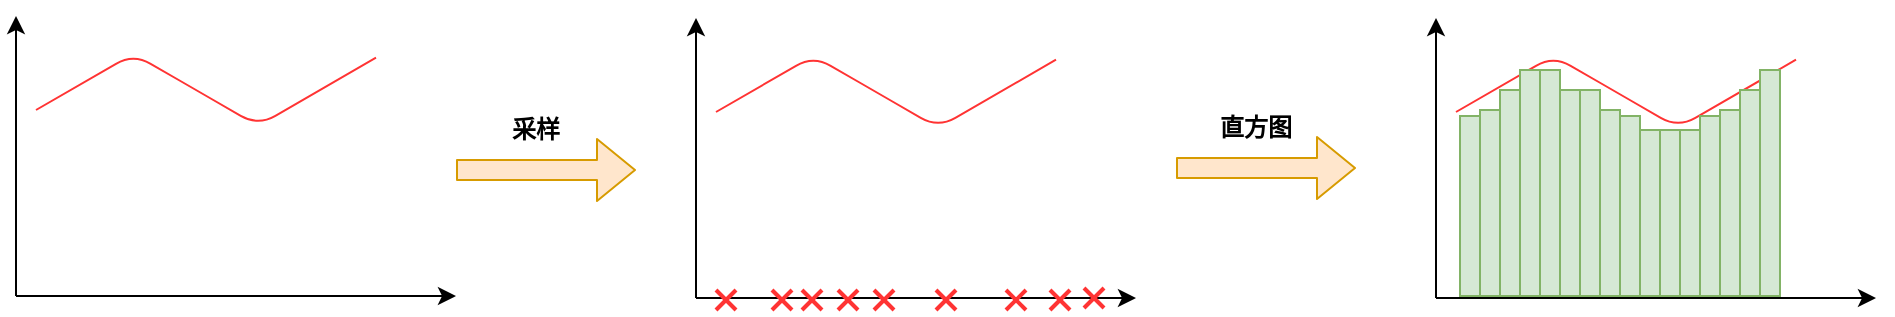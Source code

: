 <mxfile version="12.9.9" type="device"><diagram id="ej9k0pYqWvy9n_POO2WK" name="Page-1"><mxGraphModel dx="865" dy="457" grid="1" gridSize="10" guides="1" tooltips="1" connect="1" arrows="1" fold="1" page="1" pageScale="1" pageWidth="827" pageHeight="1169" math="0" shadow="0"><root><mxCell id="0"/><mxCell id="1" parent="0"/><mxCell id="yJ52uNbNh7vo-PnyE5fF-2" value="" style="endArrow=classic;html=1;" edge="1" parent="1"><mxGeometry width="50" height="50" relative="1" as="geometry"><mxPoint x="40" y="183" as="sourcePoint"/><mxPoint x="40" y="43" as="targetPoint"/></mxGeometry></mxCell><mxCell id="yJ52uNbNh7vo-PnyE5fF-3" value="" style="endArrow=classic;html=1;" edge="1" parent="1"><mxGeometry width="50" height="50" relative="1" as="geometry"><mxPoint x="40" y="183" as="sourcePoint"/><mxPoint x="260" y="183" as="targetPoint"/></mxGeometry></mxCell><mxCell id="yJ52uNbNh7vo-PnyE5fF-4" value="" style="endArrow=none;html=1;edgeStyle=isometricEdgeStyle;fillColor=#e51400;strokeColor=#FF3333;" edge="1" parent="1"><mxGeometry width="50" height="50" relative="1" as="geometry"><mxPoint x="50" y="90" as="sourcePoint"/><mxPoint x="220" y="63.87" as="targetPoint"/><Array as="points"><mxPoint x="130" y="80"/></Array></mxGeometry></mxCell><mxCell id="yJ52uNbNh7vo-PnyE5fF-5" value="" style="shape=flexArrow;endArrow=classic;html=1;strokeColor=#d79b00;fillColor=#ffe6cc;" edge="1" parent="1"><mxGeometry width="50" height="50" relative="1" as="geometry"><mxPoint x="260" y="120" as="sourcePoint"/><mxPoint x="350" y="120" as="targetPoint"/></mxGeometry></mxCell><mxCell id="yJ52uNbNh7vo-PnyE5fF-6" value="采样" style="text;html=1;strokeColor=none;fillColor=none;align=center;verticalAlign=middle;whiteSpace=wrap;rounded=0;fontStyle=1" vertex="1" parent="1"><mxGeometry x="280" y="90" width="40" height="20" as="geometry"/></mxCell><mxCell id="yJ52uNbNh7vo-PnyE5fF-7" value="" style="endArrow=classic;html=1;" edge="1" parent="1"><mxGeometry width="50" height="50" relative="1" as="geometry"><mxPoint x="380" y="184" as="sourcePoint"/><mxPoint x="380" y="44" as="targetPoint"/></mxGeometry></mxCell><mxCell id="yJ52uNbNh7vo-PnyE5fF-8" value="" style="endArrow=classic;html=1;" edge="1" parent="1"><mxGeometry width="50" height="50" relative="1" as="geometry"><mxPoint x="380" y="184" as="sourcePoint"/><mxPoint x="600" y="184" as="targetPoint"/></mxGeometry></mxCell><mxCell id="yJ52uNbNh7vo-PnyE5fF-14" value="" style="endArrow=none;html=1;strokeColor=#FF3333;fontStyle=1;strokeWidth=2;" edge="1" parent="1"><mxGeometry width="50" height="50" relative="1" as="geometry"><mxPoint x="400" y="180" as="sourcePoint"/><mxPoint x="390" y="190" as="targetPoint"/></mxGeometry></mxCell><mxCell id="yJ52uNbNh7vo-PnyE5fF-15" value="" style="endArrow=none;html=1;strokeColor=#FF3333;fontStyle=1;strokeWidth=2;" edge="1" parent="1"><mxGeometry width="50" height="50" relative="1" as="geometry"><mxPoint x="390" y="180" as="sourcePoint"/><mxPoint x="400" y="190" as="targetPoint"/></mxGeometry></mxCell><mxCell id="yJ52uNbNh7vo-PnyE5fF-16" value="" style="endArrow=none;html=1;strokeColor=#FF3333;fontStyle=1;strokeWidth=2;" edge="1" parent="1"><mxGeometry width="50" height="50" relative="1" as="geometry"><mxPoint x="428" y="180" as="sourcePoint"/><mxPoint x="418" y="190" as="targetPoint"/></mxGeometry></mxCell><mxCell id="yJ52uNbNh7vo-PnyE5fF-17" value="" style="endArrow=none;html=1;strokeColor=#FF3333;fontStyle=1;strokeWidth=2;" edge="1" parent="1"><mxGeometry width="50" height="50" relative="1" as="geometry"><mxPoint x="418" y="180" as="sourcePoint"/><mxPoint x="428" y="190" as="targetPoint"/></mxGeometry></mxCell><mxCell id="yJ52uNbNh7vo-PnyE5fF-19" value="" style="endArrow=none;html=1;strokeColor=#FF3333;fontStyle=1;strokeWidth=2;" edge="1" parent="1"><mxGeometry width="50" height="50" relative="1" as="geometry"><mxPoint x="433" y="180" as="sourcePoint"/><mxPoint x="443" y="190" as="targetPoint"/></mxGeometry></mxCell><mxCell id="yJ52uNbNh7vo-PnyE5fF-20" value="" style="endArrow=none;html=1;strokeColor=#FF3333;fontStyle=1;strokeWidth=2;" edge="1" parent="1"><mxGeometry width="50" height="50" relative="1" as="geometry"><mxPoint x="443" y="180" as="sourcePoint"/><mxPoint x="433" y="190" as="targetPoint"/></mxGeometry></mxCell><mxCell id="yJ52uNbNh7vo-PnyE5fF-21" value="" style="endArrow=none;html=1;strokeColor=#FF3333;fontStyle=1;strokeWidth=2;" edge="1" parent="1"><mxGeometry width="50" height="50" relative="1" as="geometry"><mxPoint x="451" y="180" as="sourcePoint"/><mxPoint x="461" y="190" as="targetPoint"/></mxGeometry></mxCell><mxCell id="yJ52uNbNh7vo-PnyE5fF-22" value="" style="endArrow=none;html=1;strokeColor=#FF3333;fontStyle=1;strokeWidth=2;" edge="1" parent="1"><mxGeometry width="50" height="50" relative="1" as="geometry"><mxPoint x="461" y="180" as="sourcePoint"/><mxPoint x="451" y="190" as="targetPoint"/></mxGeometry></mxCell><mxCell id="yJ52uNbNh7vo-PnyE5fF-23" value="" style="endArrow=none;html=1;strokeColor=#FF3333;fontStyle=1;strokeWidth=2;" edge="1" parent="1"><mxGeometry width="50" height="50" relative="1" as="geometry"><mxPoint x="469" y="180" as="sourcePoint"/><mxPoint x="479" y="190" as="targetPoint"/></mxGeometry></mxCell><mxCell id="yJ52uNbNh7vo-PnyE5fF-24" value="" style="endArrow=none;html=1;strokeColor=#FF3333;fontStyle=1;strokeWidth=2;" edge="1" parent="1"><mxGeometry width="50" height="50" relative="1" as="geometry"><mxPoint x="479" y="180" as="sourcePoint"/><mxPoint x="469" y="190" as="targetPoint"/></mxGeometry></mxCell><mxCell id="yJ52uNbNh7vo-PnyE5fF-25" value="" style="endArrow=none;html=1;strokeColor=#FF3333;fontStyle=1;strokeWidth=2;" edge="1" parent="1"><mxGeometry width="50" height="50" relative="1" as="geometry"><mxPoint x="500" y="180" as="sourcePoint"/><mxPoint x="510" y="190" as="targetPoint"/></mxGeometry></mxCell><mxCell id="yJ52uNbNh7vo-PnyE5fF-26" value="" style="endArrow=none;html=1;strokeColor=#FF3333;fontStyle=1;strokeWidth=2;" edge="1" parent="1"><mxGeometry width="50" height="50" relative="1" as="geometry"><mxPoint x="510" y="180" as="sourcePoint"/><mxPoint x="500" y="190" as="targetPoint"/></mxGeometry></mxCell><mxCell id="yJ52uNbNh7vo-PnyE5fF-27" value="" style="endArrow=none;html=1;strokeColor=#FF3333;fontStyle=1;strokeWidth=2;" edge="1" parent="1"><mxGeometry width="50" height="50" relative="1" as="geometry"><mxPoint x="535" y="180" as="sourcePoint"/><mxPoint x="545" y="190" as="targetPoint"/></mxGeometry></mxCell><mxCell id="yJ52uNbNh7vo-PnyE5fF-28" value="" style="endArrow=none;html=1;strokeColor=#FF3333;fontStyle=1;strokeWidth=2;" edge="1" parent="1"><mxGeometry width="50" height="50" relative="1" as="geometry"><mxPoint x="545" y="180" as="sourcePoint"/><mxPoint x="535" y="190" as="targetPoint"/></mxGeometry></mxCell><mxCell id="yJ52uNbNh7vo-PnyE5fF-29" value="" style="endArrow=none;html=1;strokeColor=#FF3333;fontStyle=1;strokeWidth=2;" edge="1" parent="1"><mxGeometry width="50" height="50" relative="1" as="geometry"><mxPoint x="574" y="179" as="sourcePoint"/><mxPoint x="584" y="189" as="targetPoint"/></mxGeometry></mxCell><mxCell id="yJ52uNbNh7vo-PnyE5fF-30" value="" style="endArrow=none;html=1;strokeColor=#FF3333;fontStyle=1;strokeWidth=2;" edge="1" parent="1"><mxGeometry width="50" height="50" relative="1" as="geometry"><mxPoint x="584" y="179" as="sourcePoint"/><mxPoint x="574" y="189" as="targetPoint"/></mxGeometry></mxCell><mxCell id="yJ52uNbNh7vo-PnyE5fF-31" value="" style="endArrow=none;html=1;strokeColor=#FF3333;fontStyle=1;strokeWidth=2;" edge="1" parent="1"><mxGeometry width="50" height="50" relative="1" as="geometry"><mxPoint x="557" y="180" as="sourcePoint"/><mxPoint x="567" y="190" as="targetPoint"/></mxGeometry></mxCell><mxCell id="yJ52uNbNh7vo-PnyE5fF-32" value="" style="endArrow=none;html=1;strokeColor=#FF3333;fontStyle=1;strokeWidth=2;" edge="1" parent="1"><mxGeometry width="50" height="50" relative="1" as="geometry"><mxPoint x="567" y="180" as="sourcePoint"/><mxPoint x="557" y="190" as="targetPoint"/></mxGeometry></mxCell><mxCell id="yJ52uNbNh7vo-PnyE5fF-33" value="" style="shape=flexArrow;endArrow=classic;html=1;strokeColor=#d79b00;fillColor=#ffe6cc;" edge="1" parent="1"><mxGeometry width="50" height="50" relative="1" as="geometry"><mxPoint x="620" y="119" as="sourcePoint"/><mxPoint x="710" y="119" as="targetPoint"/></mxGeometry></mxCell><mxCell id="yJ52uNbNh7vo-PnyE5fF-34" value="直方图" style="text;html=1;strokeColor=none;fillColor=none;align=center;verticalAlign=middle;whiteSpace=wrap;rounded=0;fontStyle=1" vertex="1" parent="1"><mxGeometry x="640" y="89" width="40" height="20" as="geometry"/></mxCell><mxCell id="yJ52uNbNh7vo-PnyE5fF-35" value="" style="endArrow=classic;html=1;" edge="1" parent="1"><mxGeometry width="50" height="50" relative="1" as="geometry"><mxPoint x="750" y="184" as="sourcePoint"/><mxPoint x="750" y="44" as="targetPoint"/></mxGeometry></mxCell><mxCell id="yJ52uNbNh7vo-PnyE5fF-36" value="" style="endArrow=classic;html=1;" edge="1" parent="1"><mxGeometry width="50" height="50" relative="1" as="geometry"><mxPoint x="750" y="184" as="sourcePoint"/><mxPoint x="970" y="184" as="targetPoint"/></mxGeometry></mxCell><mxCell id="yJ52uNbNh7vo-PnyE5fF-37" value="" style="endArrow=none;html=1;edgeStyle=isometricEdgeStyle;fillColor=#e51400;strokeColor=#FF3333;" edge="1" parent="1"><mxGeometry width="50" height="50" relative="1" as="geometry"><mxPoint x="760" y="91" as="sourcePoint"/><mxPoint x="930" y="64.87" as="targetPoint"/><Array as="points"><mxPoint x="840" y="81"/></Array></mxGeometry></mxCell><mxCell id="yJ52uNbNh7vo-PnyE5fF-38" value="" style="rounded=0;whiteSpace=wrap;html=1;fillColor=#d5e8d4;strokeColor=#82b366;" vertex="1" parent="1"><mxGeometry x="762" y="93" width="10" height="90" as="geometry"/></mxCell><mxCell id="yJ52uNbNh7vo-PnyE5fF-39" value="" style="rounded=0;whiteSpace=wrap;html=1;fillColor=#d5e8d4;strokeColor=#82b366;" vertex="1" parent="1"><mxGeometry x="772" y="90" width="10" height="93" as="geometry"/></mxCell><mxCell id="yJ52uNbNh7vo-PnyE5fF-40" value="" style="rounded=0;whiteSpace=wrap;html=1;fillColor=#d5e8d4;strokeColor=#82b366;" vertex="1" parent="1"><mxGeometry x="782" y="80" width="10" height="103" as="geometry"/></mxCell><mxCell id="yJ52uNbNh7vo-PnyE5fF-41" value="" style="rounded=0;whiteSpace=wrap;html=1;fillColor=#d5e8d4;strokeColor=#82b366;" vertex="1" parent="1"><mxGeometry x="792" y="70" width="10" height="113" as="geometry"/></mxCell><mxCell id="yJ52uNbNh7vo-PnyE5fF-42" value="" style="rounded=0;whiteSpace=wrap;html=1;fillColor=#d5e8d4;strokeColor=#82b366;" vertex="1" parent="1"><mxGeometry x="802" y="70" width="10" height="113" as="geometry"/></mxCell><mxCell id="yJ52uNbNh7vo-PnyE5fF-43" value="" style="rounded=0;whiteSpace=wrap;html=1;fillColor=#d5e8d4;strokeColor=#82b366;" vertex="1" parent="1"><mxGeometry x="812" y="80" width="10" height="103" as="geometry"/></mxCell><mxCell id="yJ52uNbNh7vo-PnyE5fF-44" value="" style="rounded=0;whiteSpace=wrap;html=1;fillColor=#d5e8d4;strokeColor=#82b366;" vertex="1" parent="1"><mxGeometry x="822" y="80" width="10" height="103" as="geometry"/></mxCell><mxCell id="yJ52uNbNh7vo-PnyE5fF-45" value="" style="rounded=0;whiteSpace=wrap;html=1;fillColor=#d5e8d4;strokeColor=#82b366;" vertex="1" parent="1"><mxGeometry x="832" y="90" width="10" height="93" as="geometry"/></mxCell><mxCell id="yJ52uNbNh7vo-PnyE5fF-46" value="" style="rounded=0;whiteSpace=wrap;html=1;fillColor=#d5e8d4;strokeColor=#82b366;" vertex="1" parent="1"><mxGeometry x="842" y="93" width="10" height="90" as="geometry"/></mxCell><mxCell id="yJ52uNbNh7vo-PnyE5fF-47" value="" style="rounded=0;whiteSpace=wrap;html=1;fillColor=#d5e8d4;strokeColor=#82b366;" vertex="1" parent="1"><mxGeometry x="852" y="100" width="10" height="83" as="geometry"/></mxCell><mxCell id="yJ52uNbNh7vo-PnyE5fF-48" value="" style="rounded=0;whiteSpace=wrap;html=1;fillColor=#d5e8d4;strokeColor=#82b366;" vertex="1" parent="1"><mxGeometry x="862" y="100" width="10" height="83" as="geometry"/></mxCell><mxCell id="yJ52uNbNh7vo-PnyE5fF-49" value="" style="rounded=0;whiteSpace=wrap;html=1;fillColor=#d5e8d4;strokeColor=#82b366;" vertex="1" parent="1"><mxGeometry x="872" y="100" width="10" height="83" as="geometry"/></mxCell><mxCell id="yJ52uNbNh7vo-PnyE5fF-50" value="" style="rounded=0;whiteSpace=wrap;html=1;fillColor=#d5e8d4;strokeColor=#82b366;" vertex="1" parent="1"><mxGeometry x="882" y="93" width="10" height="90" as="geometry"/></mxCell><mxCell id="yJ52uNbNh7vo-PnyE5fF-51" value="" style="rounded=0;whiteSpace=wrap;html=1;fillColor=#d5e8d4;strokeColor=#82b366;" vertex="1" parent="1"><mxGeometry x="892" y="90" width="10" height="93" as="geometry"/></mxCell><mxCell id="yJ52uNbNh7vo-PnyE5fF-52" value="" style="rounded=0;whiteSpace=wrap;html=1;fillColor=#d5e8d4;strokeColor=#82b366;" vertex="1" parent="1"><mxGeometry x="902" y="80" width="10" height="103" as="geometry"/></mxCell><mxCell id="yJ52uNbNh7vo-PnyE5fF-53" value="" style="rounded=0;whiteSpace=wrap;html=1;fillColor=#d5e8d4;strokeColor=#82b366;" vertex="1" parent="1"><mxGeometry x="912" y="70" width="10" height="113" as="geometry"/></mxCell><mxCell id="yJ52uNbNh7vo-PnyE5fF-54" value="" style="endArrow=none;html=1;edgeStyle=isometricEdgeStyle;fillColor=#e51400;strokeColor=#FF3333;" edge="1" parent="1"><mxGeometry width="50" height="50" relative="1" as="geometry"><mxPoint x="390" y="91" as="sourcePoint"/><mxPoint x="560" y="64.87" as="targetPoint"/><Array as="points"><mxPoint x="470" y="81"/></Array></mxGeometry></mxCell></root></mxGraphModel></diagram></mxfile>